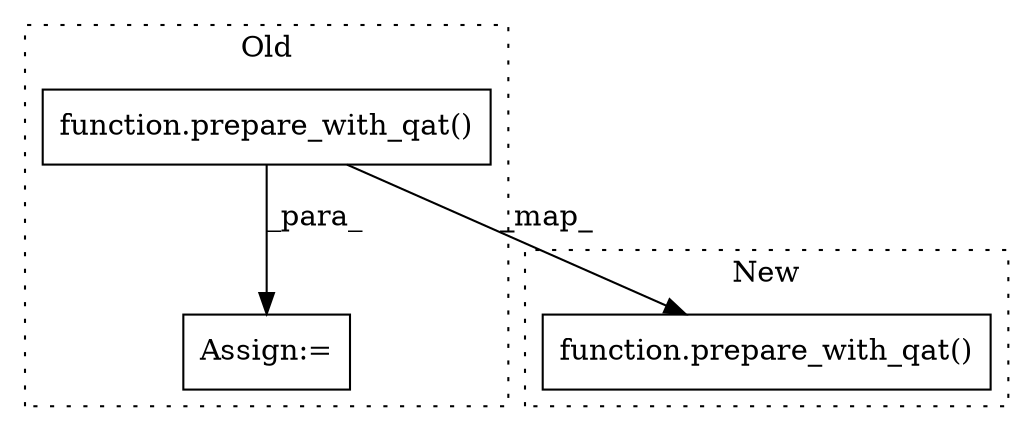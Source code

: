 digraph G {
subgraph cluster0 {
1 [label="function.prepare_with_qat()" a="75" s="505,527" l="17,1" shape="box"];
3 [label="Assign:=" a="68" s="502" l="3" shape="box"];
label = "Old";
style="dotted";
}
subgraph cluster1 {
2 [label="function.prepare_with_qat()" a="75" s="1263,1290" l="17,1" shape="box"];
label = "New";
style="dotted";
}
1 -> 3 [label="_para_"];
1 -> 2 [label="_map_"];
}